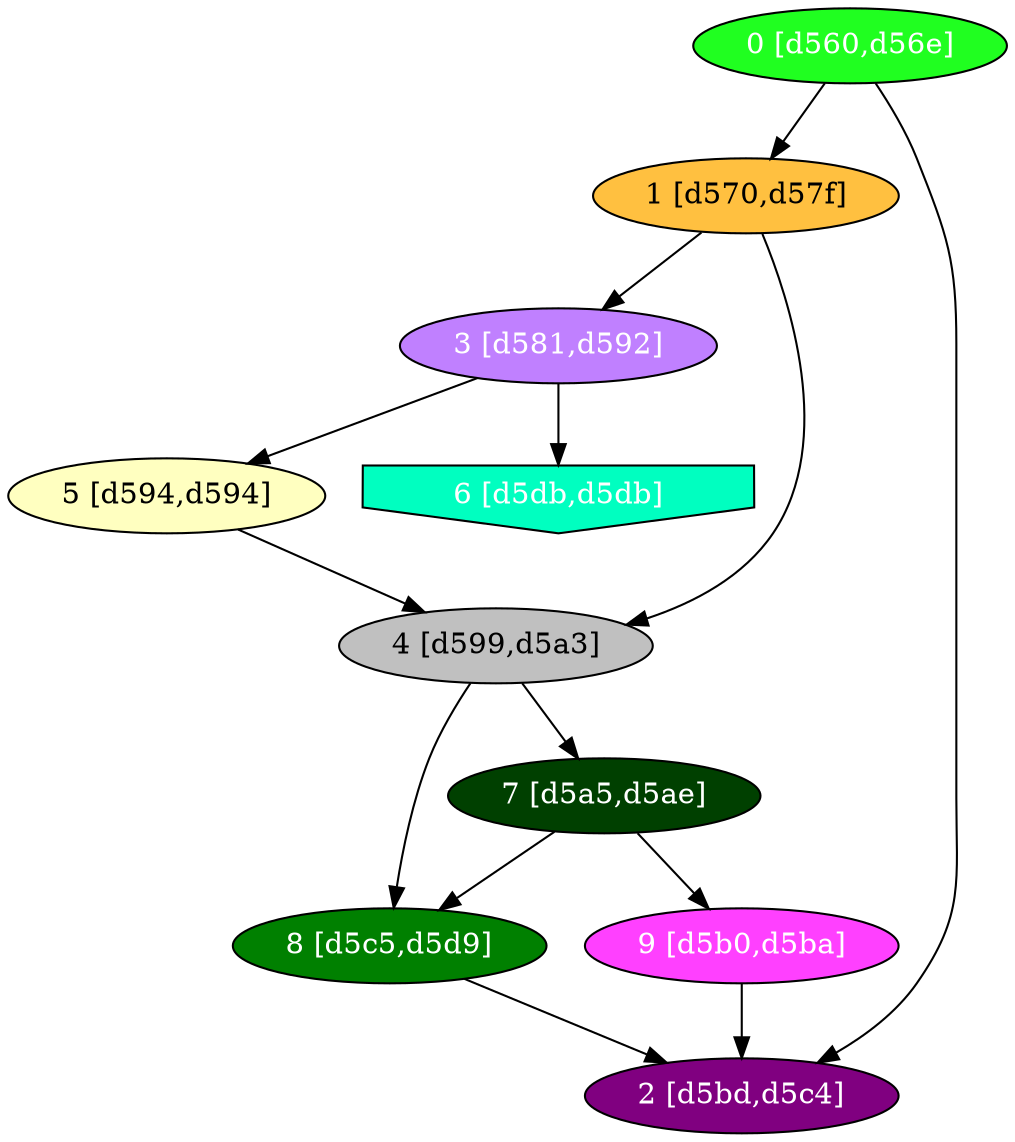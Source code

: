 diGraph libnss3{
	libnss3_0  [style=filled fillcolor="#20FF20" fontcolor="#ffffff" shape=oval label="0 [d560,d56e]"]
	libnss3_1  [style=filled fillcolor="#FFC040" fontcolor="#000000" shape=oval label="1 [d570,d57f]"]
	libnss3_2  [style=filled fillcolor="#800080" fontcolor="#ffffff" shape=oval label="2 [d5bd,d5c4]"]
	libnss3_3  [style=filled fillcolor="#C080FF" fontcolor="#ffffff" shape=oval label="3 [d581,d592]"]
	libnss3_4  [style=filled fillcolor="#C0C0C0" fontcolor="#000000" shape=oval label="4 [d599,d5a3]"]
	libnss3_5  [style=filled fillcolor="#FFFFC0" fontcolor="#000000" shape=oval label="5 [d594,d594]"]
	libnss3_6  [style=filled fillcolor="#00FFC0" fontcolor="#ffffff" shape=invhouse label="6 [d5db,d5db]"]
	libnss3_7  [style=filled fillcolor="#004000" fontcolor="#ffffff" shape=oval label="7 [d5a5,d5ae]"]
	libnss3_8  [style=filled fillcolor="#008000" fontcolor="#ffffff" shape=oval label="8 [d5c5,d5d9]"]
	libnss3_9  [style=filled fillcolor="#FF40FF" fontcolor="#ffffff" shape=oval label="9 [d5b0,d5ba]"]

	libnss3_0 -> libnss3_1
	libnss3_0 -> libnss3_2
	libnss3_1 -> libnss3_3
	libnss3_1 -> libnss3_4
	libnss3_3 -> libnss3_5
	libnss3_3 -> libnss3_6
	libnss3_4 -> libnss3_7
	libnss3_4 -> libnss3_8
	libnss3_5 -> libnss3_4
	libnss3_7 -> libnss3_8
	libnss3_7 -> libnss3_9
	libnss3_8 -> libnss3_2
	libnss3_9 -> libnss3_2
}